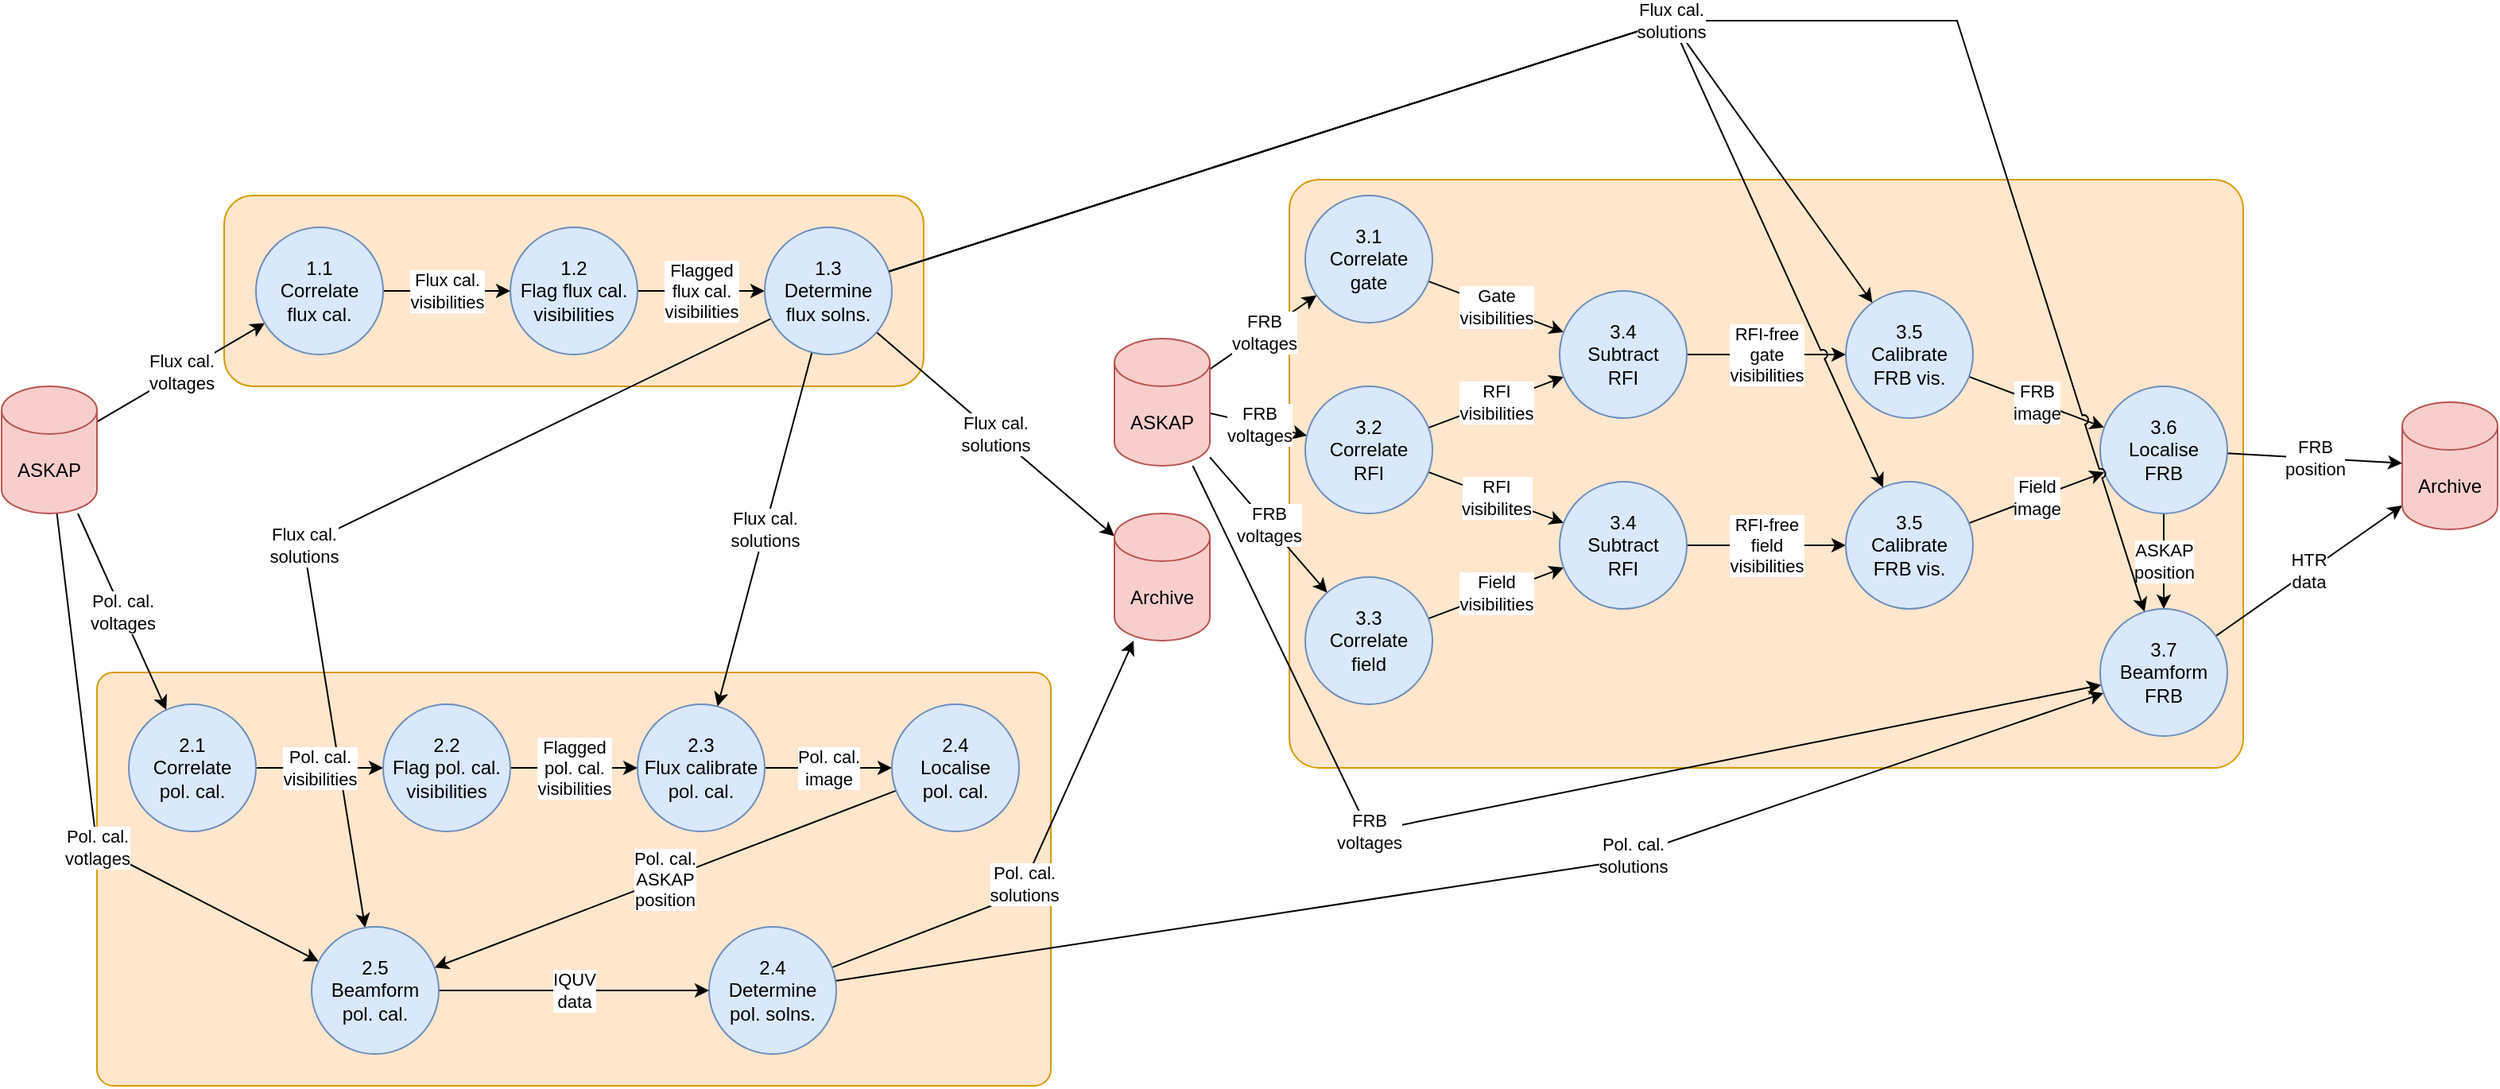 <mxfile version="16.5.1" type="device"><diagram id="gcxjtLj0oeJaBNfVaEG3" name="Page-1"><mxGraphModel dx="2031" dy="2435" grid="1" gridSize="10" guides="1" tooltips="1" connect="1" arrows="1" fold="1" page="1" pageScale="1" pageWidth="827" pageHeight="1169" math="0" shadow="0"><root><mxCell id="0"/><mxCell id="1" parent="0"/><mxCell id="NzUWpiGh0RvhwA2LRnxw-60" value="" style="rounded=1;whiteSpace=wrap;html=1;fillColor=#ffe6cc;strokeColor=#d79b00;arcSize=5;" parent="1" vertex="1"><mxGeometry x="870" y="50" width="600" height="370" as="geometry"/></mxCell><mxCell id="NzUWpiGh0RvhwA2LRnxw-23" value="" style="rounded=1;whiteSpace=wrap;html=1;fillColor=#ffe6cc;strokeColor=#d79b00;arcSize=4;" parent="1" vertex="1"><mxGeometry x="120" y="360" width="600" height="260" as="geometry"/></mxCell><mxCell id="NzUWpiGh0RvhwA2LRnxw-22" value="" style="rounded=1;whiteSpace=wrap;html=1;fillColor=#ffe6cc;strokeColor=#d79b00;" parent="1" vertex="1"><mxGeometry x="200" y="60" width="440" height="120" as="geometry"/></mxCell><mxCell id="NzUWpiGh0RvhwA2LRnxw-3" value="Flux cal.&lt;br&gt;voltages" style="rounded=0;orthogonalLoop=1;jettySize=auto;html=1;" parent="1" source="NzUWpiGh0RvhwA2LRnxw-1" target="NzUWpiGh0RvhwA2LRnxw-2" edge="1"><mxGeometry relative="1" as="geometry"/></mxCell><mxCell id="NzUWpiGh0RvhwA2LRnxw-11" value="Pol. cal.&lt;br&gt;voltages" style="edgeStyle=none;rounded=0;orthogonalLoop=1;jettySize=auto;html=1;" parent="1" source="NzUWpiGh0RvhwA2LRnxw-1" target="NzUWpiGh0RvhwA2LRnxw-10" edge="1"><mxGeometry relative="1" as="geometry"/></mxCell><mxCell id="8MlAAYNIhgnSzeGJZTFu-6" value="Pol. cal.&lt;br&gt;votlages" style="edgeStyle=none;rounded=0;orthogonalLoop=1;jettySize=auto;html=1;" edge="1" parent="1" source="NzUWpiGh0RvhwA2LRnxw-1" target="8MlAAYNIhgnSzeGJZTFu-3"><mxGeometry x="0.149" relative="1" as="geometry"><Array as="points"><mxPoint x="120" y="470"/></Array><mxPoint as="offset"/></mxGeometry></mxCell><mxCell id="NzUWpiGh0RvhwA2LRnxw-1" value="ASKAP" style="shape=cylinder3;whiteSpace=wrap;html=1;boundedLbl=1;backgroundOutline=1;size=15;fillColor=#f8cecc;strokeColor=#b85450;" parent="1" vertex="1"><mxGeometry x="60" y="180" width="60" height="80" as="geometry"/></mxCell><mxCell id="NzUWpiGh0RvhwA2LRnxw-5" value="Flux cal.&lt;br&gt;visibilities" style="edgeStyle=none;rounded=0;orthogonalLoop=1;jettySize=auto;html=1;" parent="1" source="NzUWpiGh0RvhwA2LRnxw-2" target="NzUWpiGh0RvhwA2LRnxw-4" edge="1"><mxGeometry relative="1" as="geometry"/></mxCell><mxCell id="NzUWpiGh0RvhwA2LRnxw-2" value="1.1&lt;br&gt;Correlate&lt;br&gt;flux cal." style="ellipse;whiteSpace=wrap;html=1;aspect=fixed;fillColor=#dae8fc;strokeColor=#6c8ebf;" parent="1" vertex="1"><mxGeometry x="220" y="80" width="80" height="80" as="geometry"/></mxCell><mxCell id="NzUWpiGh0RvhwA2LRnxw-7" value="Flagged&lt;br&gt;flux cal.&lt;br&gt;visibilities" style="edgeStyle=none;rounded=0;orthogonalLoop=1;jettySize=auto;html=1;" parent="1" source="NzUWpiGh0RvhwA2LRnxw-4" target="NzUWpiGh0RvhwA2LRnxw-6" edge="1"><mxGeometry relative="1" as="geometry"/></mxCell><mxCell id="NzUWpiGh0RvhwA2LRnxw-4" value="1.2&lt;br&gt;Flag flux cal. visibilities" style="ellipse;whiteSpace=wrap;html=1;aspect=fixed;fillColor=#dae8fc;strokeColor=#6c8ebf;" parent="1" vertex="1"><mxGeometry x="380" y="80" width="80" height="80" as="geometry"/></mxCell><mxCell id="NzUWpiGh0RvhwA2LRnxw-9" value="Flux cal.&lt;br&gt;solutions" style="edgeStyle=none;rounded=0;orthogonalLoop=1;jettySize=auto;html=1;" parent="1" source="NzUWpiGh0RvhwA2LRnxw-6" target="NzUWpiGh0RvhwA2LRnxw-8" edge="1"><mxGeometry relative="1" as="geometry"/></mxCell><mxCell id="NzUWpiGh0RvhwA2LRnxw-20" value="Flux cal.&lt;br&gt;solutions" style="edgeStyle=none;rounded=0;orthogonalLoop=1;jettySize=auto;html=1;" parent="1" source="NzUWpiGh0RvhwA2LRnxw-6" target="NzUWpiGh0RvhwA2LRnxw-14" edge="1"><mxGeometry relative="1" as="geometry"/></mxCell><mxCell id="8MlAAYNIhgnSzeGJZTFu-5" value="Flux cal.&lt;br&gt;solutions" style="rounded=0;orthogonalLoop=1;jettySize=auto;html=1;jumpStyle=arc;" edge="1" parent="1" source="NzUWpiGh0RvhwA2LRnxw-6" target="8MlAAYNIhgnSzeGJZTFu-3"><mxGeometry x="0.146" relative="1" as="geometry"><Array as="points"><mxPoint x="250" y="280"/></Array><mxPoint as="offset"/></mxGeometry></mxCell><mxCell id="NzUWpiGh0RvhwA2LRnxw-6" value="1.3&lt;br&gt;Determine&lt;br&gt;flux solns." style="ellipse;whiteSpace=wrap;html=1;aspect=fixed;fillColor=#dae8fc;strokeColor=#6c8ebf;" parent="1" vertex="1"><mxGeometry x="540" y="80" width="80" height="80" as="geometry"/></mxCell><mxCell id="NzUWpiGh0RvhwA2LRnxw-8" value="Archive" style="shape=cylinder3;whiteSpace=wrap;html=1;boundedLbl=1;backgroundOutline=1;size=15;fillColor=#f8cecc;strokeColor=#b85450;" parent="1" vertex="1"><mxGeometry x="760" y="260" width="60" height="80" as="geometry"/></mxCell><mxCell id="NzUWpiGh0RvhwA2LRnxw-13" value="Pol. cal.&lt;br&gt;visibilities" style="edgeStyle=none;rounded=0;orthogonalLoop=1;jettySize=auto;html=1;" parent="1" source="NzUWpiGh0RvhwA2LRnxw-10" target="NzUWpiGh0RvhwA2LRnxw-12" edge="1"><mxGeometry relative="1" as="geometry"/></mxCell><mxCell id="NzUWpiGh0RvhwA2LRnxw-10" value="2.1&lt;br&gt;Correlate&lt;br&gt;pol. cal." style="ellipse;whiteSpace=wrap;html=1;aspect=fixed;fillColor=#dae8fc;strokeColor=#6c8ebf;" parent="1" vertex="1"><mxGeometry x="140" y="380" width="80" height="80" as="geometry"/></mxCell><mxCell id="NzUWpiGh0RvhwA2LRnxw-15" value="Flagged&lt;br&gt;pol. cal.&lt;br&gt;visibilities" style="edgeStyle=none;rounded=0;orthogonalLoop=1;jettySize=auto;labelBorderColor=none;labelBackgroundColor=default;html=1;" parent="1" source="NzUWpiGh0RvhwA2LRnxw-12" target="NzUWpiGh0RvhwA2LRnxw-14" edge="1"><mxGeometry relative="1" as="geometry"/></mxCell><mxCell id="NzUWpiGh0RvhwA2LRnxw-12" value="2.2&lt;br&gt;Flag pol. cal.&lt;br&gt;visibilities" style="ellipse;whiteSpace=wrap;html=1;aspect=fixed;fillColor=#dae8fc;strokeColor=#6c8ebf;" parent="1" vertex="1"><mxGeometry x="300" y="380" width="80" height="80" as="geometry"/></mxCell><mxCell id="NzUWpiGh0RvhwA2LRnxw-17" value="Pol. cal.&lt;br&gt;image" style="edgeStyle=none;rounded=0;orthogonalLoop=1;jettySize=auto;html=1;" parent="1" source="NzUWpiGh0RvhwA2LRnxw-14" target="8MlAAYNIhgnSzeGJZTFu-2" edge="1"><mxGeometry relative="1" as="geometry"/></mxCell><mxCell id="NzUWpiGh0RvhwA2LRnxw-14" value="2.3&lt;br&gt;Flux calibrate&lt;br&gt;pol. cal." style="ellipse;whiteSpace=wrap;html=1;aspect=fixed;fillColor=#dae8fc;strokeColor=#6c8ebf;" parent="1" vertex="1"><mxGeometry x="460" y="380" width="80" height="80" as="geometry"/></mxCell><mxCell id="NzUWpiGh0RvhwA2LRnxw-19" value="Pol. cal.&lt;br&gt;solutions" style="edgeStyle=none;rounded=0;orthogonalLoop=1;jettySize=auto;html=1;" parent="1" source="NzUWpiGh0RvhwA2LRnxw-16" target="NzUWpiGh0RvhwA2LRnxw-8" edge="1"><mxGeometry x="-0.114" relative="1" as="geometry"><Array as="points"><mxPoint x="700" y="500"/></Array><mxPoint as="offset"/></mxGeometry></mxCell><mxCell id="8MlAAYNIhgnSzeGJZTFu-8" value="Pol. cal.&lt;br&gt;solutions" style="edgeStyle=none;rounded=0;orthogonalLoop=1;jettySize=auto;html=1;" edge="1" parent="1" source="NzUWpiGh0RvhwA2LRnxw-16" target="NzUWpiGh0RvhwA2LRnxw-54"><mxGeometry x="0.237" relative="1" as="geometry"><Array as="points"><mxPoint x="1070" y="480"/></Array><mxPoint as="offset"/></mxGeometry></mxCell><mxCell id="NzUWpiGh0RvhwA2LRnxw-16" value="2.4&lt;br&gt;Determine&lt;br&gt;pol. solns." style="ellipse;whiteSpace=wrap;html=1;aspect=fixed;fillColor=#dae8fc;strokeColor=#6c8ebf;" parent="1" vertex="1"><mxGeometry x="505" y="520" width="80" height="80" as="geometry"/></mxCell><mxCell id="NzUWpiGh0RvhwA2LRnxw-28" value="Gate&lt;br&gt;visibilities" style="edgeStyle=none;rounded=0;orthogonalLoop=1;jettySize=auto;html=1;labelBackgroundColor=default;labelBorderColor=none;fontColor=default;" parent="1" source="NzUWpiGh0RvhwA2LRnxw-21" target="NzUWpiGh0RvhwA2LRnxw-27" edge="1"><mxGeometry relative="1" as="geometry"/></mxCell><mxCell id="NzUWpiGh0RvhwA2LRnxw-21" value="3.1&lt;br&gt;Correlate&lt;br&gt;gate" style="ellipse;whiteSpace=wrap;html=1;aspect=fixed;fillColor=#dae8fc;strokeColor=#6c8ebf;" parent="1" vertex="1"><mxGeometry x="880" y="60" width="80" height="80" as="geometry"/></mxCell><mxCell id="NzUWpiGh0RvhwA2LRnxw-29" value="RFI&lt;br&gt;visibilities" style="edgeStyle=none;rounded=0;orthogonalLoop=1;jettySize=auto;html=1;labelBackgroundColor=default;labelBorderColor=none;fontColor=default;" parent="1" source="NzUWpiGh0RvhwA2LRnxw-25" target="NzUWpiGh0RvhwA2LRnxw-27" edge="1"><mxGeometry relative="1" as="geometry"/></mxCell><mxCell id="NzUWpiGh0RvhwA2LRnxw-32" value="RFI&lt;br&gt;visibilites" style="edgeStyle=none;rounded=0;orthogonalLoop=1;jettySize=auto;html=1;labelBackgroundColor=default;labelBorderColor=none;fontColor=default;" parent="1" source="NzUWpiGh0RvhwA2LRnxw-25" target="NzUWpiGh0RvhwA2LRnxw-30" edge="1"><mxGeometry relative="1" as="geometry"/></mxCell><mxCell id="NzUWpiGh0RvhwA2LRnxw-25" value="3.2&lt;br&gt;Correlate&lt;br&gt;RFI" style="ellipse;whiteSpace=wrap;html=1;aspect=fixed;fillColor=#dae8fc;strokeColor=#6c8ebf;" parent="1" vertex="1"><mxGeometry x="880" y="180" width="80" height="80" as="geometry"/></mxCell><mxCell id="NzUWpiGh0RvhwA2LRnxw-31" value="Field&lt;br&gt;visibilities" style="edgeStyle=none;rounded=0;orthogonalLoop=1;jettySize=auto;html=1;labelBackgroundColor=default;labelBorderColor=none;fontColor=default;" parent="1" source="NzUWpiGh0RvhwA2LRnxw-26" target="NzUWpiGh0RvhwA2LRnxw-30" edge="1"><mxGeometry relative="1" as="geometry"/></mxCell><mxCell id="NzUWpiGh0RvhwA2LRnxw-26" value="3.3&lt;br&gt;Correlate&lt;br&gt;field" style="ellipse;whiteSpace=wrap;html=1;aspect=fixed;fillColor=#dae8fc;strokeColor=#6c8ebf;" parent="1" vertex="1"><mxGeometry x="880" y="300" width="80" height="80" as="geometry"/></mxCell><mxCell id="NzUWpiGh0RvhwA2LRnxw-34" value="RFI-free&lt;br&gt;gate&lt;br&gt;visibilities" style="edgeStyle=none;rounded=0;orthogonalLoop=1;jettySize=auto;html=1;labelBackgroundColor=default;labelBorderColor=none;fontColor=default;" parent="1" source="NzUWpiGh0RvhwA2LRnxw-27" target="NzUWpiGh0RvhwA2LRnxw-33" edge="1"><mxGeometry relative="1" as="geometry"/></mxCell><mxCell id="NzUWpiGh0RvhwA2LRnxw-27" value="3.4&lt;br&gt;Subtract&lt;br&gt;RFI" style="ellipse;whiteSpace=wrap;html=1;aspect=fixed;fillColor=#dae8fc;strokeColor=#6c8ebf;" parent="1" vertex="1"><mxGeometry x="1040" y="120" width="80" height="80" as="geometry"/></mxCell><mxCell id="NzUWpiGh0RvhwA2LRnxw-38" value="RFI-free&lt;br&gt;field&lt;br&gt;visibilities" style="edgeStyle=none;rounded=0;orthogonalLoop=1;jettySize=auto;html=1;labelBackgroundColor=default;labelBorderColor=none;fontColor=default;" parent="1" source="NzUWpiGh0RvhwA2LRnxw-30" target="NzUWpiGh0RvhwA2LRnxw-36" edge="1"><mxGeometry relative="1" as="geometry"/></mxCell><mxCell id="NzUWpiGh0RvhwA2LRnxw-30" value="3.4&lt;br&gt;Subtract&lt;br&gt;RFI" style="ellipse;whiteSpace=wrap;html=1;aspect=fixed;fillColor=#dae8fc;strokeColor=#6c8ebf;" parent="1" vertex="1"><mxGeometry x="1040" y="240" width="80" height="80" as="geometry"/></mxCell><mxCell id="NzUWpiGh0RvhwA2LRnxw-43" value="FRB&lt;br&gt;image" style="edgeStyle=none;rounded=0;orthogonalLoop=1;jettySize=auto;html=1;labelBackgroundColor=default;labelBorderColor=none;fontColor=default;" parent="1" source="NzUWpiGh0RvhwA2LRnxw-33" target="NzUWpiGh0RvhwA2LRnxw-42" edge="1"><mxGeometry relative="1" as="geometry"/></mxCell><mxCell id="NzUWpiGh0RvhwA2LRnxw-33" value="3.5&lt;br&gt;Calibrate&lt;br&gt;FRB vis." style="ellipse;whiteSpace=wrap;html=1;aspect=fixed;fillColor=#dae8fc;strokeColor=#6c8ebf;" parent="1" vertex="1"><mxGeometry x="1220" y="120" width="80" height="80" as="geometry"/></mxCell><mxCell id="NzUWpiGh0RvhwA2LRnxw-44" value="Field&lt;br&gt;image" style="edgeStyle=none;rounded=0;orthogonalLoop=1;jettySize=auto;html=1;labelBackgroundColor=default;labelBorderColor=none;fontColor=default;" parent="1" source="NzUWpiGh0RvhwA2LRnxw-36" target="NzUWpiGh0RvhwA2LRnxw-42" edge="1"><mxGeometry relative="1" as="geometry"/></mxCell><mxCell id="NzUWpiGh0RvhwA2LRnxw-36" value="3.5&lt;br&gt;Calibrate&lt;br&gt;FRB vis." style="ellipse;whiteSpace=wrap;html=1;aspect=fixed;fillColor=#dae8fc;strokeColor=#6c8ebf;" parent="1" vertex="1"><mxGeometry x="1220" y="240" width="80" height="80" as="geometry"/></mxCell><mxCell id="NzUWpiGh0RvhwA2LRnxw-56" value="ASKAP&lt;br&gt;position" style="edgeStyle=none;rounded=0;jumpStyle=none;orthogonalLoop=1;jettySize=auto;html=1;labelBackgroundColor=default;labelBorderColor=none;fontColor=default;" parent="1" source="NzUWpiGh0RvhwA2LRnxw-42" target="NzUWpiGh0RvhwA2LRnxw-54" edge="1"><mxGeometry relative="1" as="geometry"/></mxCell><mxCell id="NzUWpiGh0RvhwA2LRnxw-57" value="FRB&lt;br&gt;position" style="edgeStyle=none;rounded=0;jumpStyle=none;orthogonalLoop=1;jettySize=auto;html=1;labelBackgroundColor=default;labelBorderColor=none;fontColor=default;" parent="1" source="NzUWpiGh0RvhwA2LRnxw-42" target="NzUWpiGh0RvhwA2LRnxw-55" edge="1"><mxGeometry relative="1" as="geometry"/></mxCell><mxCell id="NzUWpiGh0RvhwA2LRnxw-42" value="3.6&lt;br&gt;Localise&lt;br&gt;FRB" style="ellipse;whiteSpace=wrap;html=1;aspect=fixed;fillColor=#dae8fc;strokeColor=#6c8ebf;" parent="1" vertex="1"><mxGeometry x="1380" y="180" width="80" height="80" as="geometry"/></mxCell><mxCell id="NzUWpiGh0RvhwA2LRnxw-46" value="" style="edgeStyle=none;rounded=0;orthogonalLoop=1;jettySize=auto;html=1;labelBackgroundColor=default;labelBorderColor=none;fontColor=default;jumpStyle=arc;" parent="1" source="NzUWpiGh0RvhwA2LRnxw-6" target="NzUWpiGh0RvhwA2LRnxw-33" edge="1"><mxGeometry relative="1" as="geometry"><Array as="points"><mxPoint x="1110" y="-50"/></Array></mxGeometry></mxCell><mxCell id="NzUWpiGh0RvhwA2LRnxw-50" value="FRB&lt;br&gt;voltages" style="edgeStyle=none;rounded=0;jumpStyle=none;orthogonalLoop=1;jettySize=auto;html=1;labelBackgroundColor=default;labelBorderColor=none;fontColor=default;" parent="1" source="NzUWpiGh0RvhwA2LRnxw-49" target="NzUWpiGh0RvhwA2LRnxw-21" edge="1"><mxGeometry relative="1" as="geometry"/></mxCell><mxCell id="NzUWpiGh0RvhwA2LRnxw-51" value="FRB&lt;br&gt;voltages" style="edgeStyle=none;rounded=0;jumpStyle=none;orthogonalLoop=1;jettySize=auto;html=1;labelBackgroundColor=default;labelBorderColor=none;fontColor=default;" parent="1" source="NzUWpiGh0RvhwA2LRnxw-49" target="NzUWpiGh0RvhwA2LRnxw-25" edge="1"><mxGeometry relative="1" as="geometry"/></mxCell><mxCell id="NzUWpiGh0RvhwA2LRnxw-52" value="FRB&lt;br&gt;voltages" style="edgeStyle=none;rounded=0;jumpStyle=none;orthogonalLoop=1;jettySize=auto;html=1;labelBackgroundColor=default;labelBorderColor=none;fontColor=default;" parent="1" source="NzUWpiGh0RvhwA2LRnxw-49" target="NzUWpiGh0RvhwA2LRnxw-26" edge="1"><mxGeometry relative="1" as="geometry"/></mxCell><mxCell id="NzUWpiGh0RvhwA2LRnxw-59" value="FRB&lt;br&gt;voltages" style="edgeStyle=none;rounded=0;jumpStyle=none;orthogonalLoop=1;jettySize=auto;html=1;labelBackgroundColor=default;labelBorderColor=none;fontColor=default;" parent="1" source="NzUWpiGh0RvhwA2LRnxw-49" target="NzUWpiGh0RvhwA2LRnxw-54" edge="1"><mxGeometry x="-0.296" relative="1" as="geometry"><Array as="points"><mxPoint x="920" y="460"/></Array><mxPoint as="offset"/></mxGeometry></mxCell><mxCell id="NzUWpiGh0RvhwA2LRnxw-49" value="ASKAP" style="shape=cylinder3;whiteSpace=wrap;html=1;boundedLbl=1;backgroundOutline=1;size=15;fillColor=#f8cecc;strokeColor=#b85450;" parent="1" vertex="1"><mxGeometry x="760" y="150" width="60" height="80" as="geometry"/></mxCell><mxCell id="8MlAAYNIhgnSzeGJZTFu-1" value="" style="edgeStyle=none;rounded=0;orthogonalLoop=1;jettySize=auto;html=1;labelBackgroundColor=default;labelBorderColor=none;fontColor=default;jumpStyle=arc;" edge="1" parent="1" source="NzUWpiGh0RvhwA2LRnxw-6" target="NzUWpiGh0RvhwA2LRnxw-54"><mxGeometry relative="1" as="geometry"><Array as="points"><mxPoint x="1110" y="-50"/><mxPoint x="1290" y="-50"/></Array><mxPoint x="628.089" y="117.783" as="sourcePoint"/><mxPoint x="1246.75" y="137.451" as="targetPoint"/></mxGeometry></mxCell><mxCell id="NzUWpiGh0RvhwA2LRnxw-53" value="Flux cal.&lt;br&gt;solutions" style="edgeStyle=none;rounded=0;orthogonalLoop=1;jettySize=auto;html=1;labelBackgroundColor=default;labelBorderColor=none;fontColor=default;jumpStyle=arc;" parent="1" source="NzUWpiGh0RvhwA2LRnxw-6" target="NzUWpiGh0RvhwA2LRnxw-36" edge="1"><mxGeometry x="0.231" relative="1" as="geometry"><mxPoint x="628.154" y="117.989" as="sourcePoint"/><mxPoint x="1247.812" y="136.718" as="targetPoint"/><Array as="points"><mxPoint x="1110" y="-50"/></Array><mxPoint as="offset"/></mxGeometry></mxCell><mxCell id="NzUWpiGh0RvhwA2LRnxw-58" value="HTR&lt;br&gt;data" style="edgeStyle=none;rounded=0;jumpStyle=none;orthogonalLoop=1;jettySize=auto;html=1;entryX=0;entryY=1;entryDx=0;entryDy=-15;entryPerimeter=0;labelBackgroundColor=default;labelBorderColor=none;fontColor=default;" parent="1" source="NzUWpiGh0RvhwA2LRnxw-54" target="NzUWpiGh0RvhwA2LRnxw-55" edge="1"><mxGeometry relative="1" as="geometry"/></mxCell><mxCell id="NzUWpiGh0RvhwA2LRnxw-54" value="3.7&lt;br&gt;Beamform&lt;br&gt;FRB" style="ellipse;whiteSpace=wrap;html=1;aspect=fixed;fillColor=#dae8fc;strokeColor=#6c8ebf;" parent="1" vertex="1"><mxGeometry x="1380" y="320" width="80" height="80" as="geometry"/></mxCell><mxCell id="NzUWpiGh0RvhwA2LRnxw-55" value="Archive" style="shape=cylinder3;whiteSpace=wrap;html=1;boundedLbl=1;backgroundOutline=1;size=15;fillColor=#f8cecc;strokeColor=#b85450;" parent="1" vertex="1"><mxGeometry x="1570" y="190" width="60" height="80" as="geometry"/></mxCell><mxCell id="8MlAAYNIhgnSzeGJZTFu-4" value="Pol. cal.&lt;br&gt;ASKAP&lt;br&gt;position" style="rounded=0;orthogonalLoop=1;jettySize=auto;html=1;" edge="1" parent="1" source="8MlAAYNIhgnSzeGJZTFu-2" target="8MlAAYNIhgnSzeGJZTFu-3"><mxGeometry relative="1" as="geometry"/></mxCell><mxCell id="8MlAAYNIhgnSzeGJZTFu-2" value="2.4&lt;br&gt;Localise&lt;br&gt;pol. cal." style="ellipse;whiteSpace=wrap;html=1;aspect=fixed;fillColor=#dae8fc;strokeColor=#6c8ebf;" vertex="1" parent="1"><mxGeometry x="620" y="380" width="80" height="80" as="geometry"/></mxCell><mxCell id="8MlAAYNIhgnSzeGJZTFu-7" value="IQUV&lt;br&gt;data" style="edgeStyle=none;rounded=0;orthogonalLoop=1;jettySize=auto;html=1;" edge="1" parent="1" source="8MlAAYNIhgnSzeGJZTFu-3" target="NzUWpiGh0RvhwA2LRnxw-16"><mxGeometry relative="1" as="geometry"/></mxCell><mxCell id="8MlAAYNIhgnSzeGJZTFu-3" value="2.5&lt;br&gt;Beamform&lt;br&gt;pol. cal." style="ellipse;whiteSpace=wrap;html=1;aspect=fixed;fillColor=#dae8fc;strokeColor=#6c8ebf;" vertex="1" parent="1"><mxGeometry x="255" y="520" width="80" height="80" as="geometry"/></mxCell></root></mxGraphModel></diagram></mxfile>
